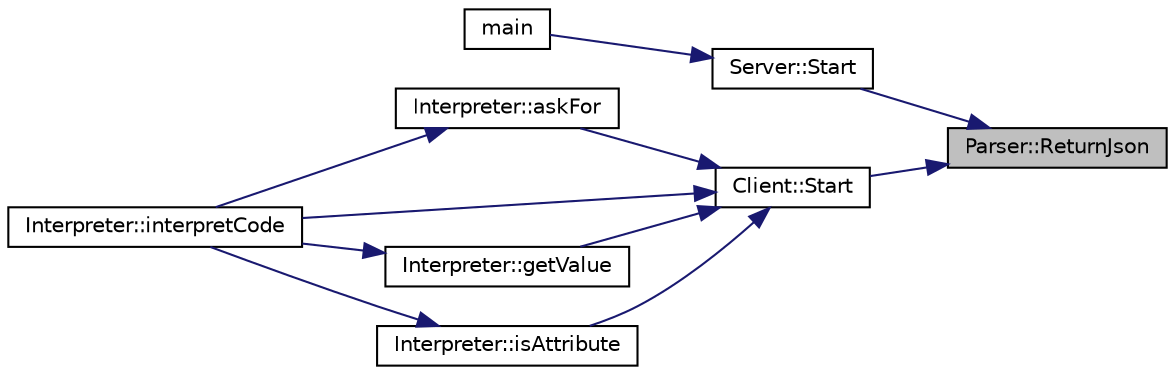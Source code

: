 digraph "Parser::ReturnJson"
{
 // LATEX_PDF_SIZE
  edge [fontname="Helvetica",fontsize="10",labelfontname="Helvetica",labelfontsize="10"];
  node [fontname="Helvetica",fontsize="10",shape=record];
  rankdir="RL";
  Node1 [label="Parser::ReturnJson",height=0.2,width=0.4,color="black", fillcolor="grey75", style="filled", fontcolor="black",tooltip="Se encarga de convertir un conjuto de chars en el QJsonDocumt."];
  Node1 -> Node2 [dir="back",color="midnightblue",fontsize="10",style="solid",fontname="Helvetica"];
  Node2 [label="Server::Start",height=0.2,width=0.4,color="black", fillcolor="white", style="filled",URL="$classServer.html#acaea883b722927c7d8299a74447c8d1b",tooltip="Se encarga de levantar el servidor el cual estara acargo del el manejo de la memoria."];
  Node2 -> Node3 [dir="back",color="midnightblue",fontsize="10",style="solid",fontname="Helvetica"];
  Node3 [label="main",height=0.2,width=0.4,color="black", fillcolor="white", style="filled",URL="$main_8cpp.html#a0ddf1224851353fc92bfbff6f499fa97",tooltip=" "];
  Node1 -> Node4 [dir="back",color="midnightblue",fontsize="10",style="solid",fontname="Helvetica"];
  Node4 [label="Client::Start",height=0.2,width=0.4,color="black", fillcolor="white", style="filled",URL="$classClient.html#a2afb2a726f71d81f8a0d35e84a547132",tooltip="Se encarga de levantar el socket y realizar la recepcion/envio de mensajes."];
  Node4 -> Node5 [dir="back",color="midnightblue",fontsize="10",style="solid",fontname="Helvetica"];
  Node5 [label="Interpreter::askFor",height=0.2,width=0.4,color="black", fillcolor="white", style="filled",URL="$classInterpreter.html#ac7727438059aff2875c0c5e27c7e7f4a",tooltip="Le pregunta al servidor el tipo del dato introducido."];
  Node5 -> Node6 [dir="back",color="midnightblue",fontsize="10",style="solid",fontname="Helvetica"];
  Node6 [label="Interpreter::interpretCode",height=0.2,width=0.4,color="black", fillcolor="white", style="filled",URL="$classInterpreter.html#a247c03a89b6620c59718d9f46be2aa23",tooltip="Es el método que permite interpretar el contenido del código escrito."];
  Node4 -> Node7 [dir="back",color="midnightblue",fontsize="10",style="solid",fontname="Helvetica"];
  Node7 [label="Interpreter::getValue",height=0.2,width=0.4,color="black", fillcolor="white", style="filled",URL="$classInterpreter.html#abe6f107b32c1875d3e0fd4306ef798f4",tooltip=" "];
  Node7 -> Node6 [dir="back",color="midnightblue",fontsize="10",style="solid",fontname="Helvetica"];
  Node4 -> Node6 [dir="back",color="midnightblue",fontsize="10",style="solid",fontname="Helvetica"];
  Node4 -> Node8 [dir="back",color="midnightblue",fontsize="10",style="solid",fontname="Helvetica"];
  Node8 [label="Interpreter::isAttribute",height=0.2,width=0.4,color="black", fillcolor="white", style="filled",URL="$classInterpreter.html#af468bd58dc872fc7cf1681ffd0633e49",tooltip="Permite determinar si una variable es atributo de una estructura."];
  Node8 -> Node6 [dir="back",color="midnightblue",fontsize="10",style="solid",fontname="Helvetica"];
}
